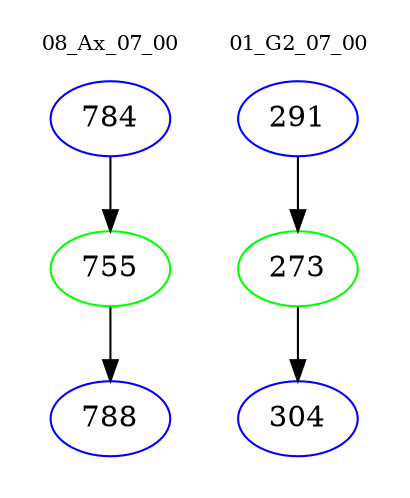digraph{
subgraph cluster_0 {
color = white
label = "08_Ax_07_00";
fontsize=10;
T0_784 [label="784", color="blue"]
T0_784 -> T0_755 [color="black"]
T0_755 [label="755", color="green"]
T0_755 -> T0_788 [color="black"]
T0_788 [label="788", color="blue"]
}
subgraph cluster_1 {
color = white
label = "01_G2_07_00";
fontsize=10;
T1_291 [label="291", color="blue"]
T1_291 -> T1_273 [color="black"]
T1_273 [label="273", color="green"]
T1_273 -> T1_304 [color="black"]
T1_304 [label="304", color="blue"]
}
}
